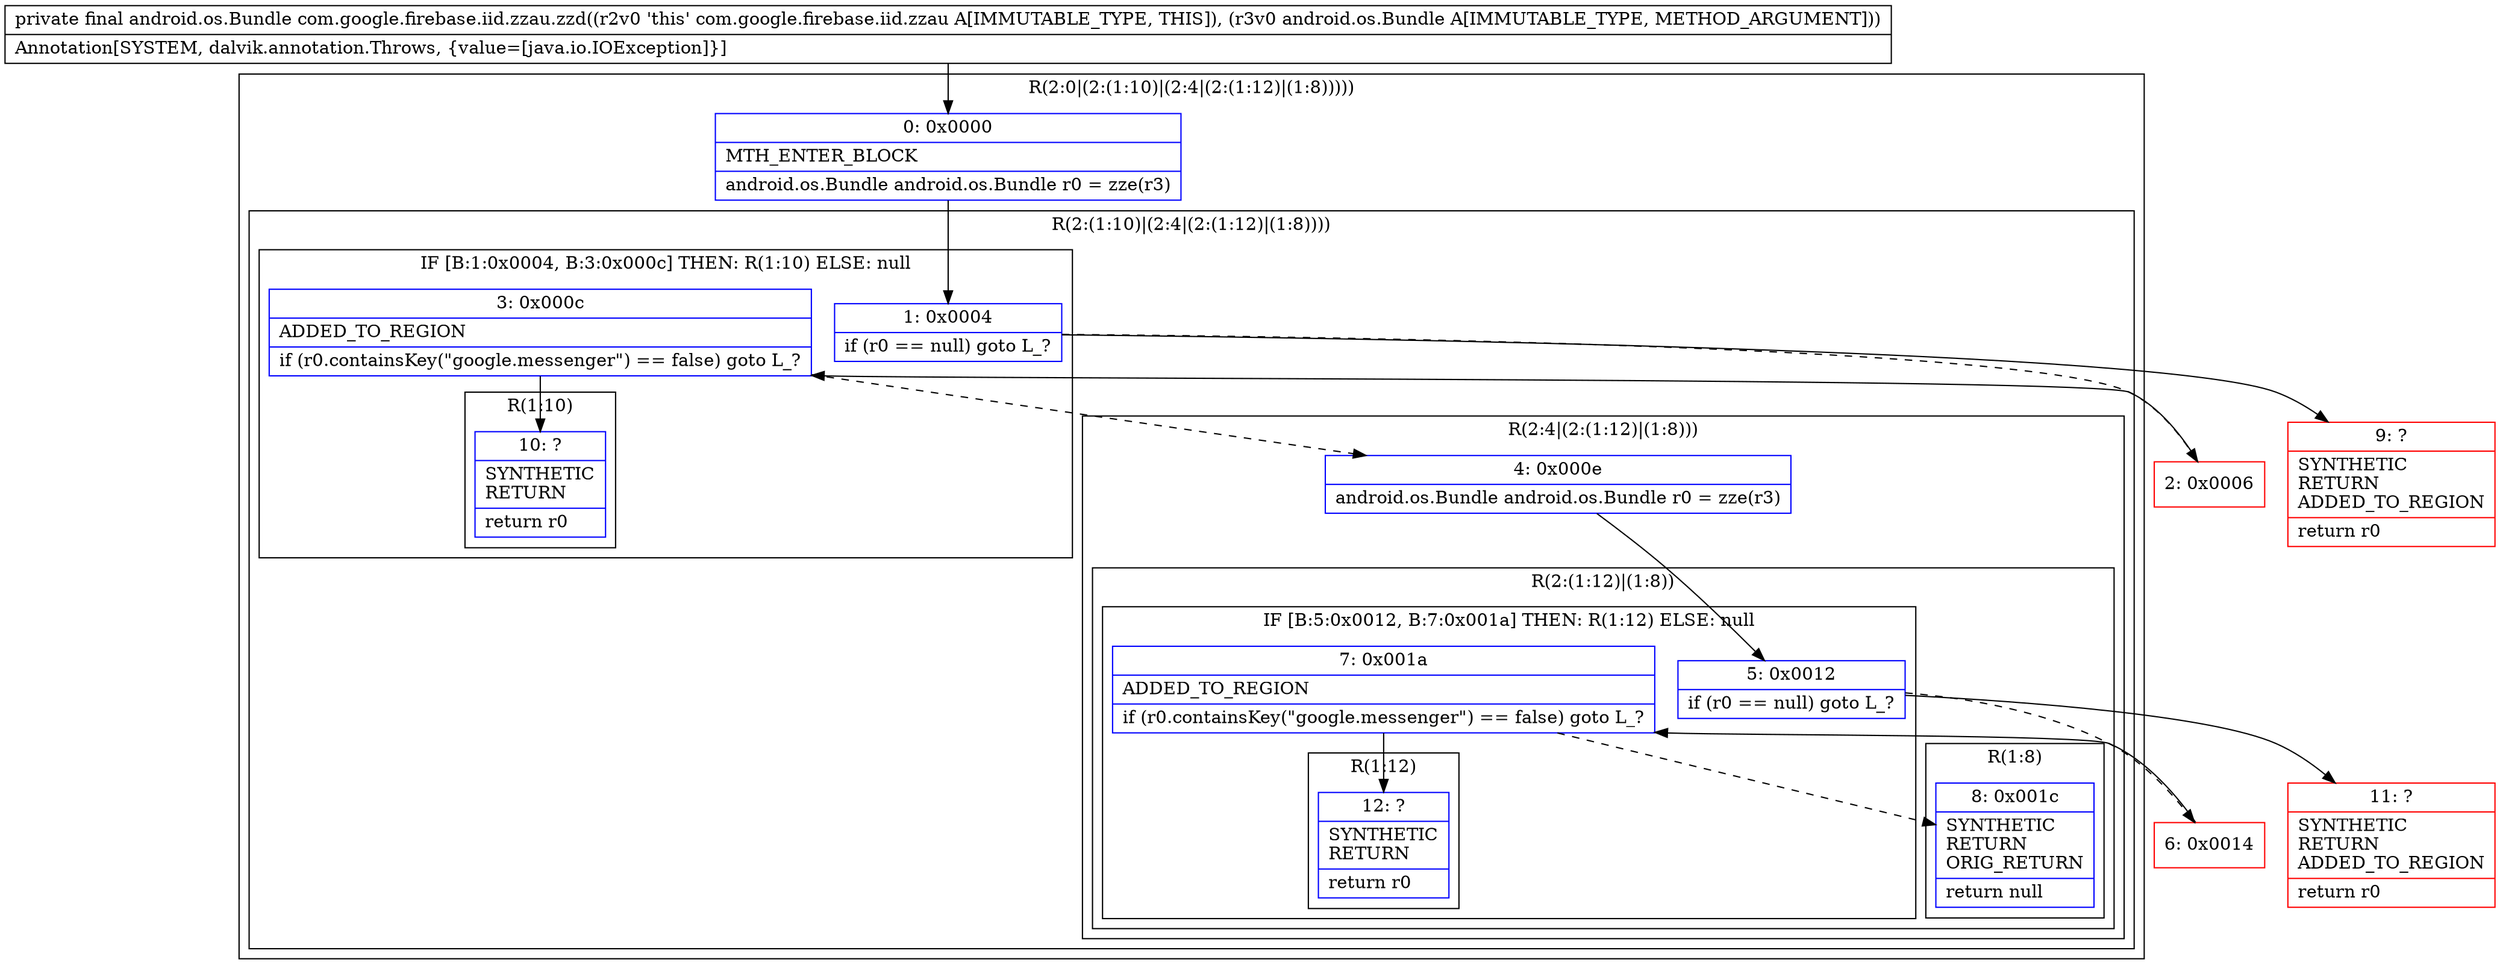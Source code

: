 digraph "CFG forcom.google.firebase.iid.zzau.zzd(Landroid\/os\/Bundle;)Landroid\/os\/Bundle;" {
subgraph cluster_Region_1828649467 {
label = "R(2:0|(2:(1:10)|(2:4|(2:(1:12)|(1:8)))))";
node [shape=record,color=blue];
Node_0 [shape=record,label="{0\:\ 0x0000|MTH_ENTER_BLOCK\l|android.os.Bundle android.os.Bundle r0 = zze(r3)\l}"];
subgraph cluster_Region_1707540140 {
label = "R(2:(1:10)|(2:4|(2:(1:12)|(1:8))))";
node [shape=record,color=blue];
subgraph cluster_IfRegion_2773210 {
label = "IF [B:1:0x0004, B:3:0x000c] THEN: R(1:10) ELSE: null";
node [shape=record,color=blue];
Node_1 [shape=record,label="{1\:\ 0x0004|if (r0 == null) goto L_?\l}"];
Node_3 [shape=record,label="{3\:\ 0x000c|ADDED_TO_REGION\l|if (r0.containsKey(\"google.messenger\") == false) goto L_?\l}"];
subgraph cluster_Region_617824482 {
label = "R(1:10)";
node [shape=record,color=blue];
Node_10 [shape=record,label="{10\:\ ?|SYNTHETIC\lRETURN\l|return r0\l}"];
}
}
subgraph cluster_Region_522788282 {
label = "R(2:4|(2:(1:12)|(1:8)))";
node [shape=record,color=blue];
Node_4 [shape=record,label="{4\:\ 0x000e|android.os.Bundle android.os.Bundle r0 = zze(r3)\l}"];
subgraph cluster_Region_724660488 {
label = "R(2:(1:12)|(1:8))";
node [shape=record,color=blue];
subgraph cluster_IfRegion_67313285 {
label = "IF [B:5:0x0012, B:7:0x001a] THEN: R(1:12) ELSE: null";
node [shape=record,color=blue];
Node_5 [shape=record,label="{5\:\ 0x0012|if (r0 == null) goto L_?\l}"];
Node_7 [shape=record,label="{7\:\ 0x001a|ADDED_TO_REGION\l|if (r0.containsKey(\"google.messenger\") == false) goto L_?\l}"];
subgraph cluster_Region_1459429983 {
label = "R(1:12)";
node [shape=record,color=blue];
Node_12 [shape=record,label="{12\:\ ?|SYNTHETIC\lRETURN\l|return r0\l}"];
}
}
subgraph cluster_Region_1625521239 {
label = "R(1:8)";
node [shape=record,color=blue];
Node_8 [shape=record,label="{8\:\ 0x001c|SYNTHETIC\lRETURN\lORIG_RETURN\l|return null\l}"];
}
}
}
}
}
Node_2 [shape=record,color=red,label="{2\:\ 0x0006}"];
Node_6 [shape=record,color=red,label="{6\:\ 0x0014}"];
Node_9 [shape=record,color=red,label="{9\:\ ?|SYNTHETIC\lRETURN\lADDED_TO_REGION\l|return r0\l}"];
Node_11 [shape=record,color=red,label="{11\:\ ?|SYNTHETIC\lRETURN\lADDED_TO_REGION\l|return r0\l}"];
MethodNode[shape=record,label="{private final android.os.Bundle com.google.firebase.iid.zzau.zzd((r2v0 'this' com.google.firebase.iid.zzau A[IMMUTABLE_TYPE, THIS]), (r3v0 android.os.Bundle A[IMMUTABLE_TYPE, METHOD_ARGUMENT]))  | Annotation[SYSTEM, dalvik.annotation.Throws, \{value=[java.io.IOException]\}]\l}"];
MethodNode -> Node_0;
Node_0 -> Node_1;
Node_1 -> Node_2[style=dashed];
Node_1 -> Node_9;
Node_3 -> Node_4[style=dashed];
Node_3 -> Node_10;
Node_4 -> Node_5;
Node_5 -> Node_6[style=dashed];
Node_5 -> Node_11;
Node_7 -> Node_8[style=dashed];
Node_7 -> Node_12;
Node_2 -> Node_3;
Node_6 -> Node_7;
}

